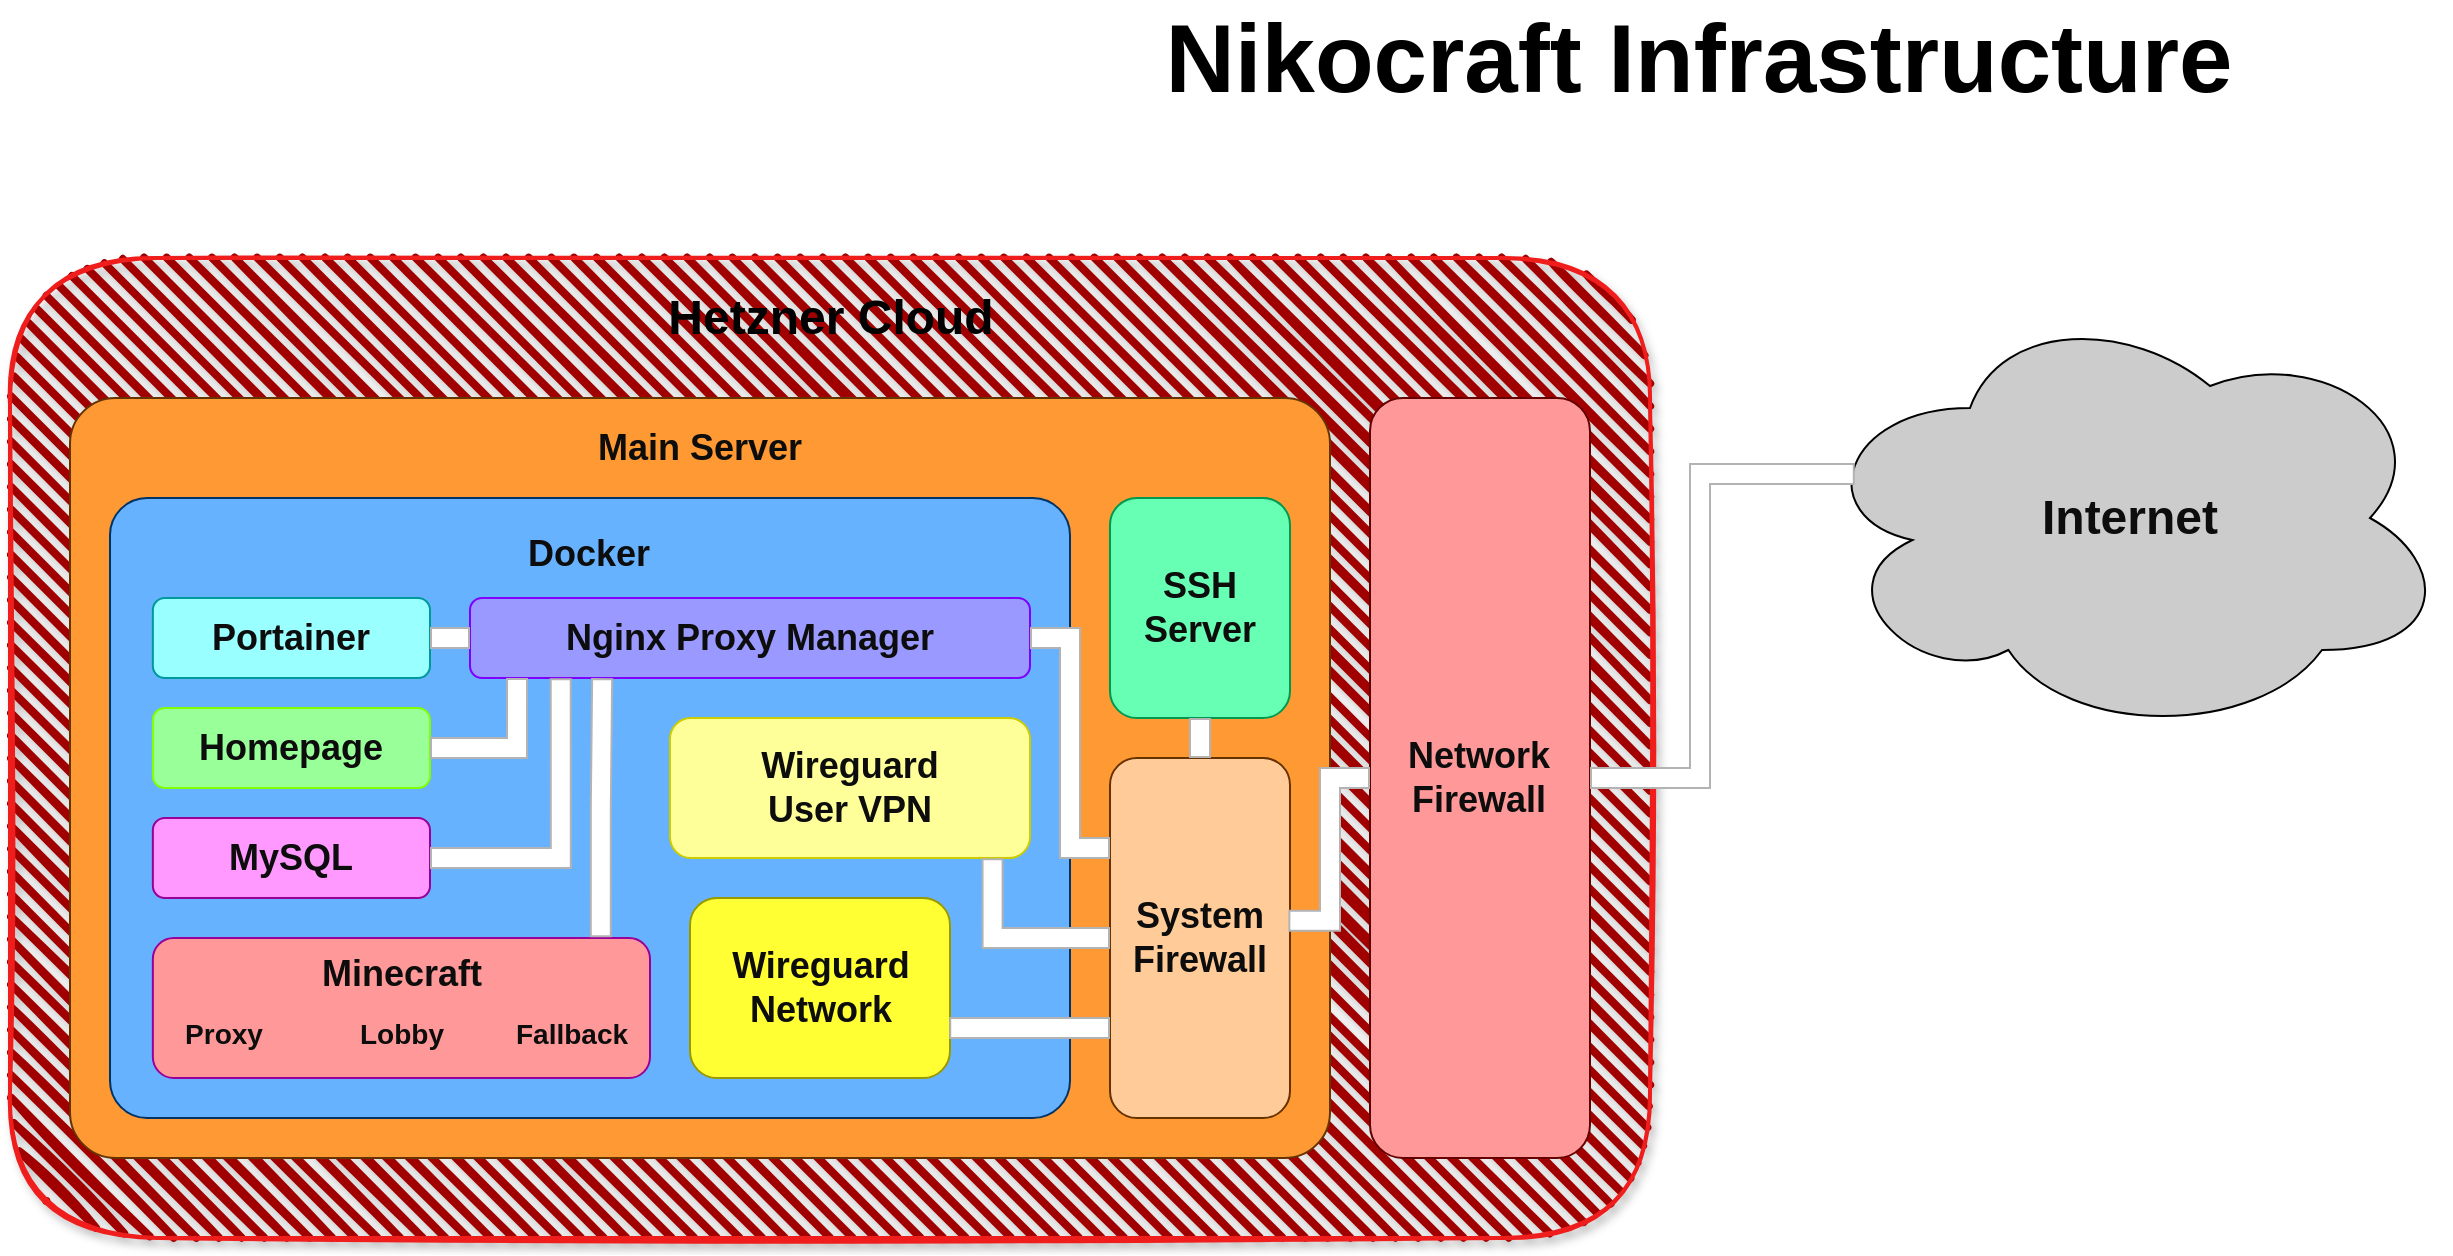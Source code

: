 <mxfile version="21.5.2" type="github">
  <diagram name="Seite-1" id="rwFWLKul-9h-OaAB62JV">
    <mxGraphModel dx="3844" dy="1375" grid="1" gridSize="10" guides="1" tooltips="1" connect="1" arrows="1" fold="1" page="0" pageScale="1" pageWidth="827" pageHeight="1169" math="0" shadow="0">
      <root>
        <mxCell id="0" />
        <mxCell id="1" parent="0" />
        <mxCell id="bjPrxuy6d5Rh1bjDtbhj-1" value="&lt;font style=&quot;font-size: 48px;&quot;&gt;Nikocraft Infrastructure&lt;/font&gt;" style="text;strokeColor=none;fillColor=none;html=1;fontSize=24;fontStyle=1;verticalAlign=middle;align=center;" vertex="1" parent="1">
          <mxGeometry x="244" y="50" width="340" height="40" as="geometry" />
        </mxCell>
        <mxCell id="bjPrxuy6d5Rh1bjDtbhj-3" value="" style="rounded=1;whiteSpace=wrap;html=1;strokeWidth=2;fillWeight=4;hachureGap=8;hachureAngle=45;fillColor=#A10000;sketch=1;strokeColor=#F01D1D;shadow=1;" vertex="1" parent="1">
          <mxGeometry x="-430" y="170" width="820" height="490" as="geometry" />
        </mxCell>
        <mxCell id="bjPrxuy6d5Rh1bjDtbhj-4" value="Hetzner Cloud" style="text;strokeColor=none;fillColor=none;html=1;fontSize=24;fontStyle=1;verticalAlign=middle;align=center;" vertex="1" parent="1">
          <mxGeometry x="-242.5" y="180" width="445" height="40" as="geometry" />
        </mxCell>
        <mxCell id="bjPrxuy6d5Rh1bjDtbhj-11" value="" style="group" vertex="1" connectable="0" parent="1">
          <mxGeometry x="250" y="240" width="110" height="380" as="geometry" />
        </mxCell>
        <mxCell id="bjPrxuy6d5Rh1bjDtbhj-9" value="" style="rounded=1;whiteSpace=wrap;html=1;fillColor=#FF9999;strokeColor=#660000;" vertex="1" parent="bjPrxuy6d5Rh1bjDtbhj-11">
          <mxGeometry width="110" height="380" as="geometry" />
        </mxCell>
        <mxCell id="bjPrxuy6d5Rh1bjDtbhj-10" value="&lt;font style=&quot;font-size: 18px;&quot; color=&quot;#0d0d0d&quot;&gt;&lt;b&gt;Network Firewall&lt;/b&gt;&lt;/font&gt;" style="text;html=1;strokeColor=none;fillColor=none;align=center;verticalAlign=middle;whiteSpace=wrap;rounded=0;" vertex="1" parent="bjPrxuy6d5Rh1bjDtbhj-11">
          <mxGeometry x="39.286" y="95" width="31.429" height="190" as="geometry" />
        </mxCell>
        <mxCell id="bjPrxuy6d5Rh1bjDtbhj-12" value="" style="group" vertex="1" connectable="0" parent="1">
          <mxGeometry x="-400" y="240" width="630" height="380" as="geometry" />
        </mxCell>
        <mxCell id="bjPrxuy6d5Rh1bjDtbhj-13" value="" style="rounded=1;whiteSpace=wrap;html=1;fillColor=#FF9933;strokeColor=#663300;arcSize=6;" vertex="1" parent="bjPrxuy6d5Rh1bjDtbhj-12">
          <mxGeometry width="630" height="380" as="geometry" />
        </mxCell>
        <mxCell id="bjPrxuy6d5Rh1bjDtbhj-14" value="&lt;font style=&quot;font-size: 18px;&quot; color=&quot;#0d0d0d&quot;&gt;&lt;b&gt;Main Server&lt;/b&gt;&lt;/font&gt;" style="text;html=1;strokeColor=none;fillColor=none;align=center;verticalAlign=middle;whiteSpace=wrap;rounded=0;" vertex="1" parent="bjPrxuy6d5Rh1bjDtbhj-12">
          <mxGeometry x="225" y="-70" width="180" height="190" as="geometry" />
        </mxCell>
        <mxCell id="bjPrxuy6d5Rh1bjDtbhj-15" value="" style="group" vertex="1" connectable="0" parent="bjPrxuy6d5Rh1bjDtbhj-12">
          <mxGeometry x="20" y="50" width="510" height="310" as="geometry" />
        </mxCell>
        <mxCell id="bjPrxuy6d5Rh1bjDtbhj-16" value="" style="rounded=1;whiteSpace=wrap;html=1;fillColor=#66B2FF;strokeColor=#003366;arcSize=6;" vertex="1" parent="bjPrxuy6d5Rh1bjDtbhj-15">
          <mxGeometry width="480" height="310" as="geometry" />
        </mxCell>
        <mxCell id="bjPrxuy6d5Rh1bjDtbhj-17" value="&lt;font style=&quot;font-size: 18px;&quot; color=&quot;#0d0d0d&quot;&gt;&lt;b&gt;Docker&lt;/b&gt;&lt;/font&gt;" style="text;html=1;strokeColor=none;fillColor=none;align=center;verticalAlign=middle;whiteSpace=wrap;rounded=0;" vertex="1" parent="bjPrxuy6d5Rh1bjDtbhj-15">
          <mxGeometry x="171.429" y="-49.995" width="137.143" height="155" as="geometry" />
        </mxCell>
        <mxCell id="bjPrxuy6d5Rh1bjDtbhj-32" value="" style="group" vertex="1" connectable="0" parent="bjPrxuy6d5Rh1bjDtbhj-15">
          <mxGeometry x="180" y="50" width="280" height="40" as="geometry" />
        </mxCell>
        <mxCell id="bjPrxuy6d5Rh1bjDtbhj-33" value="" style="rounded=1;whiteSpace=wrap;html=1;fillColor=#9999FF;strokeColor=#7F00FF;" vertex="1" parent="bjPrxuy6d5Rh1bjDtbhj-32">
          <mxGeometry width="280" height="40" as="geometry" />
        </mxCell>
        <mxCell id="bjPrxuy6d5Rh1bjDtbhj-34" value="&lt;font style=&quot;font-size: 18px;&quot; color=&quot;#0d0d0d&quot;&gt;&lt;b&gt;Nginx Proxy Manager&lt;br&gt;&lt;/b&gt;&lt;/font&gt;" style="text;html=1;strokeColor=none;fillColor=none;align=center;verticalAlign=middle;whiteSpace=wrap;rounded=0;" vertex="1" parent="bjPrxuy6d5Rh1bjDtbhj-32">
          <mxGeometry x="42.184" y="10" width="195.624" height="20" as="geometry" />
        </mxCell>
        <mxCell id="bjPrxuy6d5Rh1bjDtbhj-35" value="" style="group" vertex="1" connectable="0" parent="bjPrxuy6d5Rh1bjDtbhj-15">
          <mxGeometry x="21.43" y="50" width="138.57" height="40" as="geometry" />
        </mxCell>
        <mxCell id="bjPrxuy6d5Rh1bjDtbhj-36" value="" style="rounded=1;whiteSpace=wrap;html=1;fillColor=#99FFFF;strokeColor=#009999;" vertex="1" parent="bjPrxuy6d5Rh1bjDtbhj-35">
          <mxGeometry width="138.57" height="40" as="geometry" />
        </mxCell>
        <mxCell id="bjPrxuy6d5Rh1bjDtbhj-37" value="&lt;font style=&quot;font-size: 18px;&quot; color=&quot;#0d0d0d&quot;&gt;&lt;b&gt;Portainer&lt;br&gt;&lt;/b&gt;&lt;/font&gt;" style="text;html=1;strokeColor=none;fillColor=none;align=center;verticalAlign=middle;whiteSpace=wrap;rounded=0;" vertex="1" parent="bjPrxuy6d5Rh1bjDtbhj-35">
          <mxGeometry x="20.876" y="10" width="96.813" height="20" as="geometry" />
        </mxCell>
        <mxCell id="bjPrxuy6d5Rh1bjDtbhj-38" value="" style="endArrow=none;html=1;rounded=0;fillColor=#FFFFFF;strokeColor=#B3B3B3;entryX=1;entryY=0.5;entryDx=0;entryDy=0;shape=flexArrow;edgeStyle=orthogonalEdgeStyle;exitX=0;exitY=0.5;exitDx=0;exitDy=0;" edge="1" parent="bjPrxuy6d5Rh1bjDtbhj-15" source="bjPrxuy6d5Rh1bjDtbhj-33" target="bjPrxuy6d5Rh1bjDtbhj-36">
          <mxGeometry width="50" height="50" relative="1" as="geometry">
            <mxPoint x="119.52" y="105" as="sourcePoint" />
            <mxPoint x="159.52" y="255" as="targetPoint" />
          </mxGeometry>
        </mxCell>
        <mxCell id="bjPrxuy6d5Rh1bjDtbhj-39" value="" style="group" vertex="1" connectable="0" parent="bjPrxuy6d5Rh1bjDtbhj-15">
          <mxGeometry x="21.43" y="105" width="138.57" height="40" as="geometry" />
        </mxCell>
        <mxCell id="bjPrxuy6d5Rh1bjDtbhj-40" value="" style="rounded=1;whiteSpace=wrap;html=1;fillColor=#99FF99;strokeColor=#80FF00;" vertex="1" parent="bjPrxuy6d5Rh1bjDtbhj-39">
          <mxGeometry width="138.57" height="40" as="geometry" />
        </mxCell>
        <mxCell id="bjPrxuy6d5Rh1bjDtbhj-41" value="&lt;font style=&quot;font-size: 18px;&quot; color=&quot;#0d0d0d&quot;&gt;&lt;b&gt;Homepage&lt;br&gt;&lt;/b&gt;&lt;/font&gt;" style="text;html=1;strokeColor=none;fillColor=none;align=center;verticalAlign=middle;whiteSpace=wrap;rounded=0;" vertex="1" parent="bjPrxuy6d5Rh1bjDtbhj-39">
          <mxGeometry x="20.876" y="10" width="96.813" height="20" as="geometry" />
        </mxCell>
        <mxCell id="bjPrxuy6d5Rh1bjDtbhj-42" value="" style="group" vertex="1" connectable="0" parent="bjPrxuy6d5Rh1bjDtbhj-15">
          <mxGeometry x="21.43" y="160" width="138.57" height="40" as="geometry" />
        </mxCell>
        <mxCell id="bjPrxuy6d5Rh1bjDtbhj-43" value="" style="rounded=1;whiteSpace=wrap;html=1;fillColor=#FF99FF;strokeColor=#990099;" vertex="1" parent="bjPrxuy6d5Rh1bjDtbhj-42">
          <mxGeometry width="138.57" height="40" as="geometry" />
        </mxCell>
        <mxCell id="bjPrxuy6d5Rh1bjDtbhj-44" value="&lt;font style=&quot;font-size: 18px;&quot; color=&quot;#0d0d0d&quot;&gt;&lt;b&gt;MySQL&lt;br&gt;&lt;/b&gt;&lt;/font&gt;" style="text;html=1;strokeColor=none;fillColor=none;align=center;verticalAlign=middle;whiteSpace=wrap;rounded=0;" vertex="1" parent="bjPrxuy6d5Rh1bjDtbhj-42">
          <mxGeometry x="20.876" y="10" width="96.813" height="20" as="geometry" />
        </mxCell>
        <mxCell id="bjPrxuy6d5Rh1bjDtbhj-47" value="" style="endArrow=none;html=1;rounded=0;fillColor=#FFFFFF;strokeColor=#B3B3B3;exitX=1;exitY=0.5;exitDx=0;exitDy=0;entryX=0.084;entryY=1.001;entryDx=0;entryDy=0;shape=flexArrow;edgeStyle=orthogonalEdgeStyle;entryPerimeter=0;" edge="1" parent="bjPrxuy6d5Rh1bjDtbhj-15" source="bjPrxuy6d5Rh1bjDtbhj-40" target="bjPrxuy6d5Rh1bjDtbhj-33">
          <mxGeometry width="50" height="50" relative="1" as="geometry">
            <mxPoint x="180" y="130" as="sourcePoint" />
            <mxPoint x="220" y="280" as="targetPoint" />
          </mxGeometry>
        </mxCell>
        <mxCell id="bjPrxuy6d5Rh1bjDtbhj-51" value="" style="endArrow=none;html=1;rounded=0;fillColor=#FFFFFF;strokeColor=#B3B3B3;exitX=1;exitY=0.5;exitDx=0;exitDy=0;shape=flexArrow;edgeStyle=orthogonalEdgeStyle;entryX=0.162;entryY=1.004;entryDx=0;entryDy=0;entryPerimeter=0;" edge="1" parent="bjPrxuy6d5Rh1bjDtbhj-15" source="bjPrxuy6d5Rh1bjDtbhj-43" target="bjPrxuy6d5Rh1bjDtbhj-33">
          <mxGeometry width="50" height="50" relative="1" as="geometry">
            <mxPoint x="170" y="135" as="sourcePoint" />
            <mxPoint x="225" y="90" as="targetPoint" />
          </mxGeometry>
        </mxCell>
        <mxCell id="bjPrxuy6d5Rh1bjDtbhj-52" value="" style="group" vertex="1" connectable="0" parent="bjPrxuy6d5Rh1bjDtbhj-15">
          <mxGeometry x="21.43" y="220" width="302.234" height="70" as="geometry" />
        </mxCell>
        <mxCell id="bjPrxuy6d5Rh1bjDtbhj-53" value="" style="rounded=1;whiteSpace=wrap;html=1;fillColor=#FF9999;strokeColor=#990099;" vertex="1" parent="bjPrxuy6d5Rh1bjDtbhj-52">
          <mxGeometry width="248.57" height="70" as="geometry" />
        </mxCell>
        <mxCell id="bjPrxuy6d5Rh1bjDtbhj-61" value="&lt;font style=&quot;&quot; color=&quot;#0d0d0d&quot;&gt;&lt;b style=&quot;&quot;&gt;&lt;font style=&quot;font-size: 14px;&quot;&gt;Proxy&lt;/font&gt;&lt;br&gt;&lt;/b&gt;&lt;/font&gt;" style="text;html=1;strokeColor=none;fillColor=none;align=center;verticalAlign=middle;whiteSpace=wrap;rounded=0;" vertex="1" parent="bjPrxuy6d5Rh1bjDtbhj-52">
          <mxGeometry x="-51.431" y="30" width="173.665" height="35" as="geometry" />
        </mxCell>
        <mxCell id="bjPrxuy6d5Rh1bjDtbhj-62" value="&lt;font style=&quot;&quot; color=&quot;#0d0d0d&quot;&gt;&lt;b style=&quot;&quot;&gt;&lt;font style=&quot;font-size: 14px;&quot;&gt;Lobby&lt;/font&gt;&lt;br&gt;&lt;/b&gt;&lt;/font&gt;" style="text;html=1;strokeColor=none;fillColor=none;align=center;verticalAlign=middle;whiteSpace=wrap;rounded=0;" vertex="1" parent="bjPrxuy6d5Rh1bjDtbhj-52">
          <mxGeometry x="37.449" y="30" width="173.665" height="35" as="geometry" />
        </mxCell>
        <mxCell id="bjPrxuy6d5Rh1bjDtbhj-63" value="&lt;font style=&quot;&quot; color=&quot;#0d0d0d&quot;&gt;&lt;b style=&quot;&quot;&gt;&lt;font style=&quot;font-size: 14px;&quot;&gt;Fallback&lt;/font&gt;&lt;br&gt;&lt;/b&gt;&lt;/font&gt;" style="text;html=1;strokeColor=none;fillColor=none;align=center;verticalAlign=middle;whiteSpace=wrap;rounded=0;" vertex="1" parent="bjPrxuy6d5Rh1bjDtbhj-52">
          <mxGeometry x="122.229" y="30" width="173.665" height="35" as="geometry" />
        </mxCell>
        <mxCell id="bjPrxuy6d5Rh1bjDtbhj-60" value="" style="endArrow=none;html=1;rounded=0;fillColor=#FFFFFF;strokeColor=#B3B3B3;exitX=0.901;exitY=-0.005;exitDx=0;exitDy=0;shape=flexArrow;edgeStyle=orthogonalEdgeStyle;entryX=0.236;entryY=1.001;entryDx=0;entryDy=0;entryPerimeter=0;exitPerimeter=0;" edge="1" parent="bjPrxuy6d5Rh1bjDtbhj-15" source="bjPrxuy6d5Rh1bjDtbhj-53" target="bjPrxuy6d5Rh1bjDtbhj-33">
          <mxGeometry width="50" height="50" relative="1" as="geometry">
            <mxPoint x="180" y="241" as="sourcePoint" />
            <mxPoint x="245" y="150" as="targetPoint" />
          </mxGeometry>
        </mxCell>
        <mxCell id="bjPrxuy6d5Rh1bjDtbhj-54" value="&lt;font style=&quot;font-size: 18px;&quot; color=&quot;#0d0d0d&quot;&gt;&lt;b&gt;Minecraft&lt;br&gt;&lt;/b&gt;&lt;/font&gt;" style="text;html=1;strokeColor=none;fillColor=none;align=center;verticalAlign=middle;whiteSpace=wrap;rounded=0;" vertex="1" parent="bjPrxuy6d5Rh1bjDtbhj-15">
          <mxGeometry x="58.879" y="220" width="173.665" height="35" as="geometry" />
        </mxCell>
        <mxCell id="bjPrxuy6d5Rh1bjDtbhj-64" value="" style="group" vertex="1" connectable="0" parent="bjPrxuy6d5Rh1bjDtbhj-15">
          <mxGeometry x="280" y="110" width="180" height="70" as="geometry" />
        </mxCell>
        <mxCell id="bjPrxuy6d5Rh1bjDtbhj-65" value="" style="rounded=1;whiteSpace=wrap;html=1;fillColor=#FFFF99;strokeColor=#CCCC00;" vertex="1" parent="bjPrxuy6d5Rh1bjDtbhj-64">
          <mxGeometry width="180" height="70" as="geometry" />
        </mxCell>
        <mxCell id="bjPrxuy6d5Rh1bjDtbhj-66" value="&lt;font style=&quot;font-size: 18px;&quot; color=&quot;#0d0d0d&quot;&gt;&lt;b&gt;Wireguard&lt;br&gt;User VPN&lt;br&gt;&lt;/b&gt;&lt;/font&gt;" style="text;html=1;strokeColor=none;fillColor=none;align=center;verticalAlign=middle;whiteSpace=wrap;rounded=0;" vertex="1" parent="bjPrxuy6d5Rh1bjDtbhj-64">
          <mxGeometry x="27.118" y="17.5" width="125.758" height="35" as="geometry" />
        </mxCell>
        <mxCell id="bjPrxuy6d5Rh1bjDtbhj-71" value="" style="group" vertex="1" connectable="0" parent="bjPrxuy6d5Rh1bjDtbhj-15">
          <mxGeometry x="290" y="200" width="130" height="90" as="geometry" />
        </mxCell>
        <mxCell id="bjPrxuy6d5Rh1bjDtbhj-72" value="" style="rounded=1;whiteSpace=wrap;html=1;fillColor=#FFFF33;strokeColor=#999900;" vertex="1" parent="bjPrxuy6d5Rh1bjDtbhj-71">
          <mxGeometry width="130" height="90" as="geometry" />
        </mxCell>
        <mxCell id="bjPrxuy6d5Rh1bjDtbhj-73" value="&lt;font style=&quot;font-size: 18px;&quot; color=&quot;#0d0d0d&quot;&gt;&lt;b&gt;Wireguard&lt;br&gt;Network&lt;br&gt;&lt;/b&gt;&lt;/font&gt;" style="text;html=1;strokeColor=none;fillColor=none;align=center;verticalAlign=middle;whiteSpace=wrap;rounded=0;" vertex="1" parent="bjPrxuy6d5Rh1bjDtbhj-71">
          <mxGeometry x="19.585" y="22.5" width="90.825" height="45" as="geometry" />
        </mxCell>
        <mxCell id="bjPrxuy6d5Rh1bjDtbhj-21" value="" style="group" vertex="1" connectable="0" parent="bjPrxuy6d5Rh1bjDtbhj-12">
          <mxGeometry x="520" y="180" width="90" height="180" as="geometry" />
        </mxCell>
        <mxCell id="bjPrxuy6d5Rh1bjDtbhj-22" value="" style="rounded=1;whiteSpace=wrap;html=1;fillColor=#FFCC99;strokeColor=#663300;" vertex="1" parent="bjPrxuy6d5Rh1bjDtbhj-21">
          <mxGeometry width="90" height="180.0" as="geometry" />
        </mxCell>
        <mxCell id="bjPrxuy6d5Rh1bjDtbhj-23" value="&lt;font style=&quot;font-size: 18px;&quot; color=&quot;#0d0d0d&quot;&gt;&lt;b&gt;System&lt;br&gt;Firewall&lt;br&gt;&lt;/b&gt;&lt;/font&gt;" style="text;html=1;strokeColor=none;fillColor=none;align=center;verticalAlign=middle;whiteSpace=wrap;rounded=0;" vertex="1" parent="bjPrxuy6d5Rh1bjDtbhj-21">
          <mxGeometry x="32.143" y="45.0" width="25.714" height="90.0" as="geometry" />
        </mxCell>
        <mxCell id="bjPrxuy6d5Rh1bjDtbhj-25" value="" style="group" vertex="1" connectable="0" parent="bjPrxuy6d5Rh1bjDtbhj-12">
          <mxGeometry x="520" y="50" width="90" height="110" as="geometry" />
        </mxCell>
        <mxCell id="bjPrxuy6d5Rh1bjDtbhj-26" value="" style="rounded=1;whiteSpace=wrap;html=1;fillColor=#66FFB3;strokeColor=#00994D;" vertex="1" parent="bjPrxuy6d5Rh1bjDtbhj-25">
          <mxGeometry width="90" height="110.0" as="geometry" />
        </mxCell>
        <mxCell id="bjPrxuy6d5Rh1bjDtbhj-27" value="&lt;font style=&quot;font-size: 18px;&quot; color=&quot;#0d0d0d&quot;&gt;&lt;b&gt;SSH&lt;br&gt;Server&lt;br&gt;&lt;/b&gt;&lt;/font&gt;" style="text;html=1;strokeColor=none;fillColor=none;align=center;verticalAlign=middle;whiteSpace=wrap;rounded=0;" vertex="1" parent="bjPrxuy6d5Rh1bjDtbhj-25">
          <mxGeometry x="32.143" y="27.5" width="25.714" height="55.0" as="geometry" />
        </mxCell>
        <mxCell id="bjPrxuy6d5Rh1bjDtbhj-28" value="" style="endArrow=none;html=1;rounded=0;fillColor=#FFFFFF;strokeColor=#B3B3B3;exitX=0.5;exitY=0;exitDx=0;exitDy=0;entryX=0.5;entryY=1;entryDx=0;entryDy=0;shape=flexArrow;edgeStyle=orthogonalEdgeStyle;" edge="1" parent="bjPrxuy6d5Rh1bjDtbhj-12" source="bjPrxuy6d5Rh1bjDtbhj-22" target="bjPrxuy6d5Rh1bjDtbhj-26">
          <mxGeometry width="50" height="50" relative="1" as="geometry">
            <mxPoint x="536.36" y="224.5" as="sourcePoint" />
            <mxPoint x="577.36" y="153.5" as="targetPoint" />
          </mxGeometry>
        </mxCell>
        <mxCell id="bjPrxuy6d5Rh1bjDtbhj-29" value="" style="endArrow=none;html=1;rounded=0;fillColor=#FFFFFF;strokeColor=#B3B3B3;exitX=1;exitY=0.5;exitDx=0;exitDy=0;entryX=0;entryY=0.25;entryDx=0;entryDy=0;shape=flexArrow;edgeStyle=orthogonalEdgeStyle;" edge="1" parent="bjPrxuy6d5Rh1bjDtbhj-12" source="bjPrxuy6d5Rh1bjDtbhj-33" target="bjPrxuy6d5Rh1bjDtbhj-22">
          <mxGeometry width="50" height="50" relative="1" as="geometry">
            <mxPoint x="629" y="281" as="sourcePoint" />
            <mxPoint x="670" y="210" as="targetPoint" />
          </mxGeometry>
        </mxCell>
        <mxCell id="bjPrxuy6d5Rh1bjDtbhj-68" value="" style="endArrow=none;html=1;rounded=0;fillColor=#FFFFFF;strokeColor=#B3B3B3;exitX=0.896;exitY=1.002;exitDx=0;exitDy=0;entryX=0;entryY=0.5;entryDx=0;entryDy=0;shape=flexArrow;edgeStyle=orthogonalEdgeStyle;exitPerimeter=0;" edge="1" parent="bjPrxuy6d5Rh1bjDtbhj-12" source="bjPrxuy6d5Rh1bjDtbhj-65" target="bjPrxuy6d5Rh1bjDtbhj-22">
          <mxGeometry width="50" height="50" relative="1" as="geometry">
            <mxPoint x="370" y="280" as="sourcePoint" />
            <mxPoint x="410" y="430" as="targetPoint" />
          </mxGeometry>
        </mxCell>
        <mxCell id="bjPrxuy6d5Rh1bjDtbhj-76" value="" style="endArrow=none;html=1;rounded=0;fillColor=#FFFFFF;strokeColor=#B3B3B3;exitX=0.997;exitY=0.722;exitDx=0;exitDy=0;entryX=0;entryY=0.75;entryDx=0;entryDy=0;shape=flexArrow;edgeStyle=orthogonalEdgeStyle;exitPerimeter=0;" edge="1" parent="bjPrxuy6d5Rh1bjDtbhj-12" source="bjPrxuy6d5Rh1bjDtbhj-72" target="bjPrxuy6d5Rh1bjDtbhj-22">
          <mxGeometry width="50" height="50" relative="1" as="geometry">
            <mxPoint x="460.49" y="320" as="sourcePoint" />
            <mxPoint x="519.49" y="360" as="targetPoint" />
          </mxGeometry>
        </mxCell>
        <mxCell id="bjPrxuy6d5Rh1bjDtbhj-20" value="" style="endArrow=none;html=1;rounded=0;fillColor=#FFFFFF;strokeColor=#B3B3B3;exitX=0.991;exitY=0.452;exitDx=0;exitDy=0;exitPerimeter=0;entryX=0;entryY=0.5;entryDx=0;entryDy=0;shape=flexArrow;edgeStyle=orthogonalEdgeStyle;" edge="1" parent="1" source="bjPrxuy6d5Rh1bjDtbhj-22" target="bjPrxuy6d5Rh1bjDtbhj-9">
          <mxGeometry width="50" height="50" relative="1" as="geometry">
            <mxPoint x="179.29" y="429.58" as="sourcePoint" />
            <mxPoint x="310" y="430" as="targetPoint" />
          </mxGeometry>
        </mxCell>
        <mxCell id="bjPrxuy6d5Rh1bjDtbhj-30" value="&lt;font style=&quot;font-size: 24px;&quot; color=&quot;#0d0d0d&quot;&gt;&lt;b style=&quot;&quot;&gt;Internet&lt;/b&gt;&lt;/font&gt;" style="ellipse;shape=cloud;whiteSpace=wrap;html=1;align=center;fillColor=#CCCCCC;strokeColor=#000000;" vertex="1" parent="1">
          <mxGeometry x="470" y="190" width="320" height="220" as="geometry" />
        </mxCell>
        <mxCell id="bjPrxuy6d5Rh1bjDtbhj-31" value="" style="endArrow=none;html=1;rounded=0;fillColor=#FFFFFF;strokeColor=#B3B3B3;exitX=1;exitY=0.5;exitDx=0;exitDy=0;entryX=0.07;entryY=0.4;entryDx=0;entryDy=0;shape=flexArrow;edgeStyle=orthogonalEdgeStyle;entryPerimeter=0;" edge="1" parent="1" source="bjPrxuy6d5Rh1bjDtbhj-9" target="bjPrxuy6d5Rh1bjDtbhj-30">
          <mxGeometry width="50" height="50" relative="1" as="geometry">
            <mxPoint x="460" y="501" as="sourcePoint" />
            <mxPoint x="501" y="430" as="targetPoint" />
          </mxGeometry>
        </mxCell>
      </root>
    </mxGraphModel>
  </diagram>
</mxfile>
